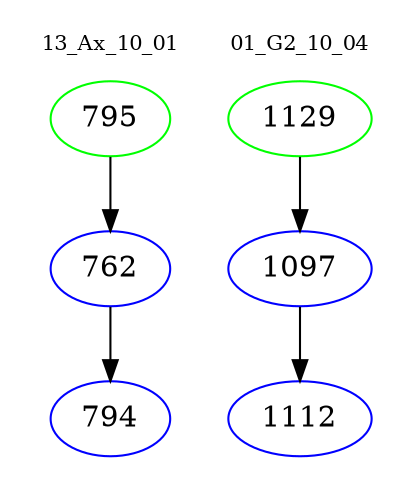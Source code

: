 digraph{
subgraph cluster_0 {
color = white
label = "13_Ax_10_01";
fontsize=10;
T0_795 [label="795", color="green"]
T0_795 -> T0_762 [color="black"]
T0_762 [label="762", color="blue"]
T0_762 -> T0_794 [color="black"]
T0_794 [label="794", color="blue"]
}
subgraph cluster_1 {
color = white
label = "01_G2_10_04";
fontsize=10;
T1_1129 [label="1129", color="green"]
T1_1129 -> T1_1097 [color="black"]
T1_1097 [label="1097", color="blue"]
T1_1097 -> T1_1112 [color="black"]
T1_1112 [label="1112", color="blue"]
}
}
